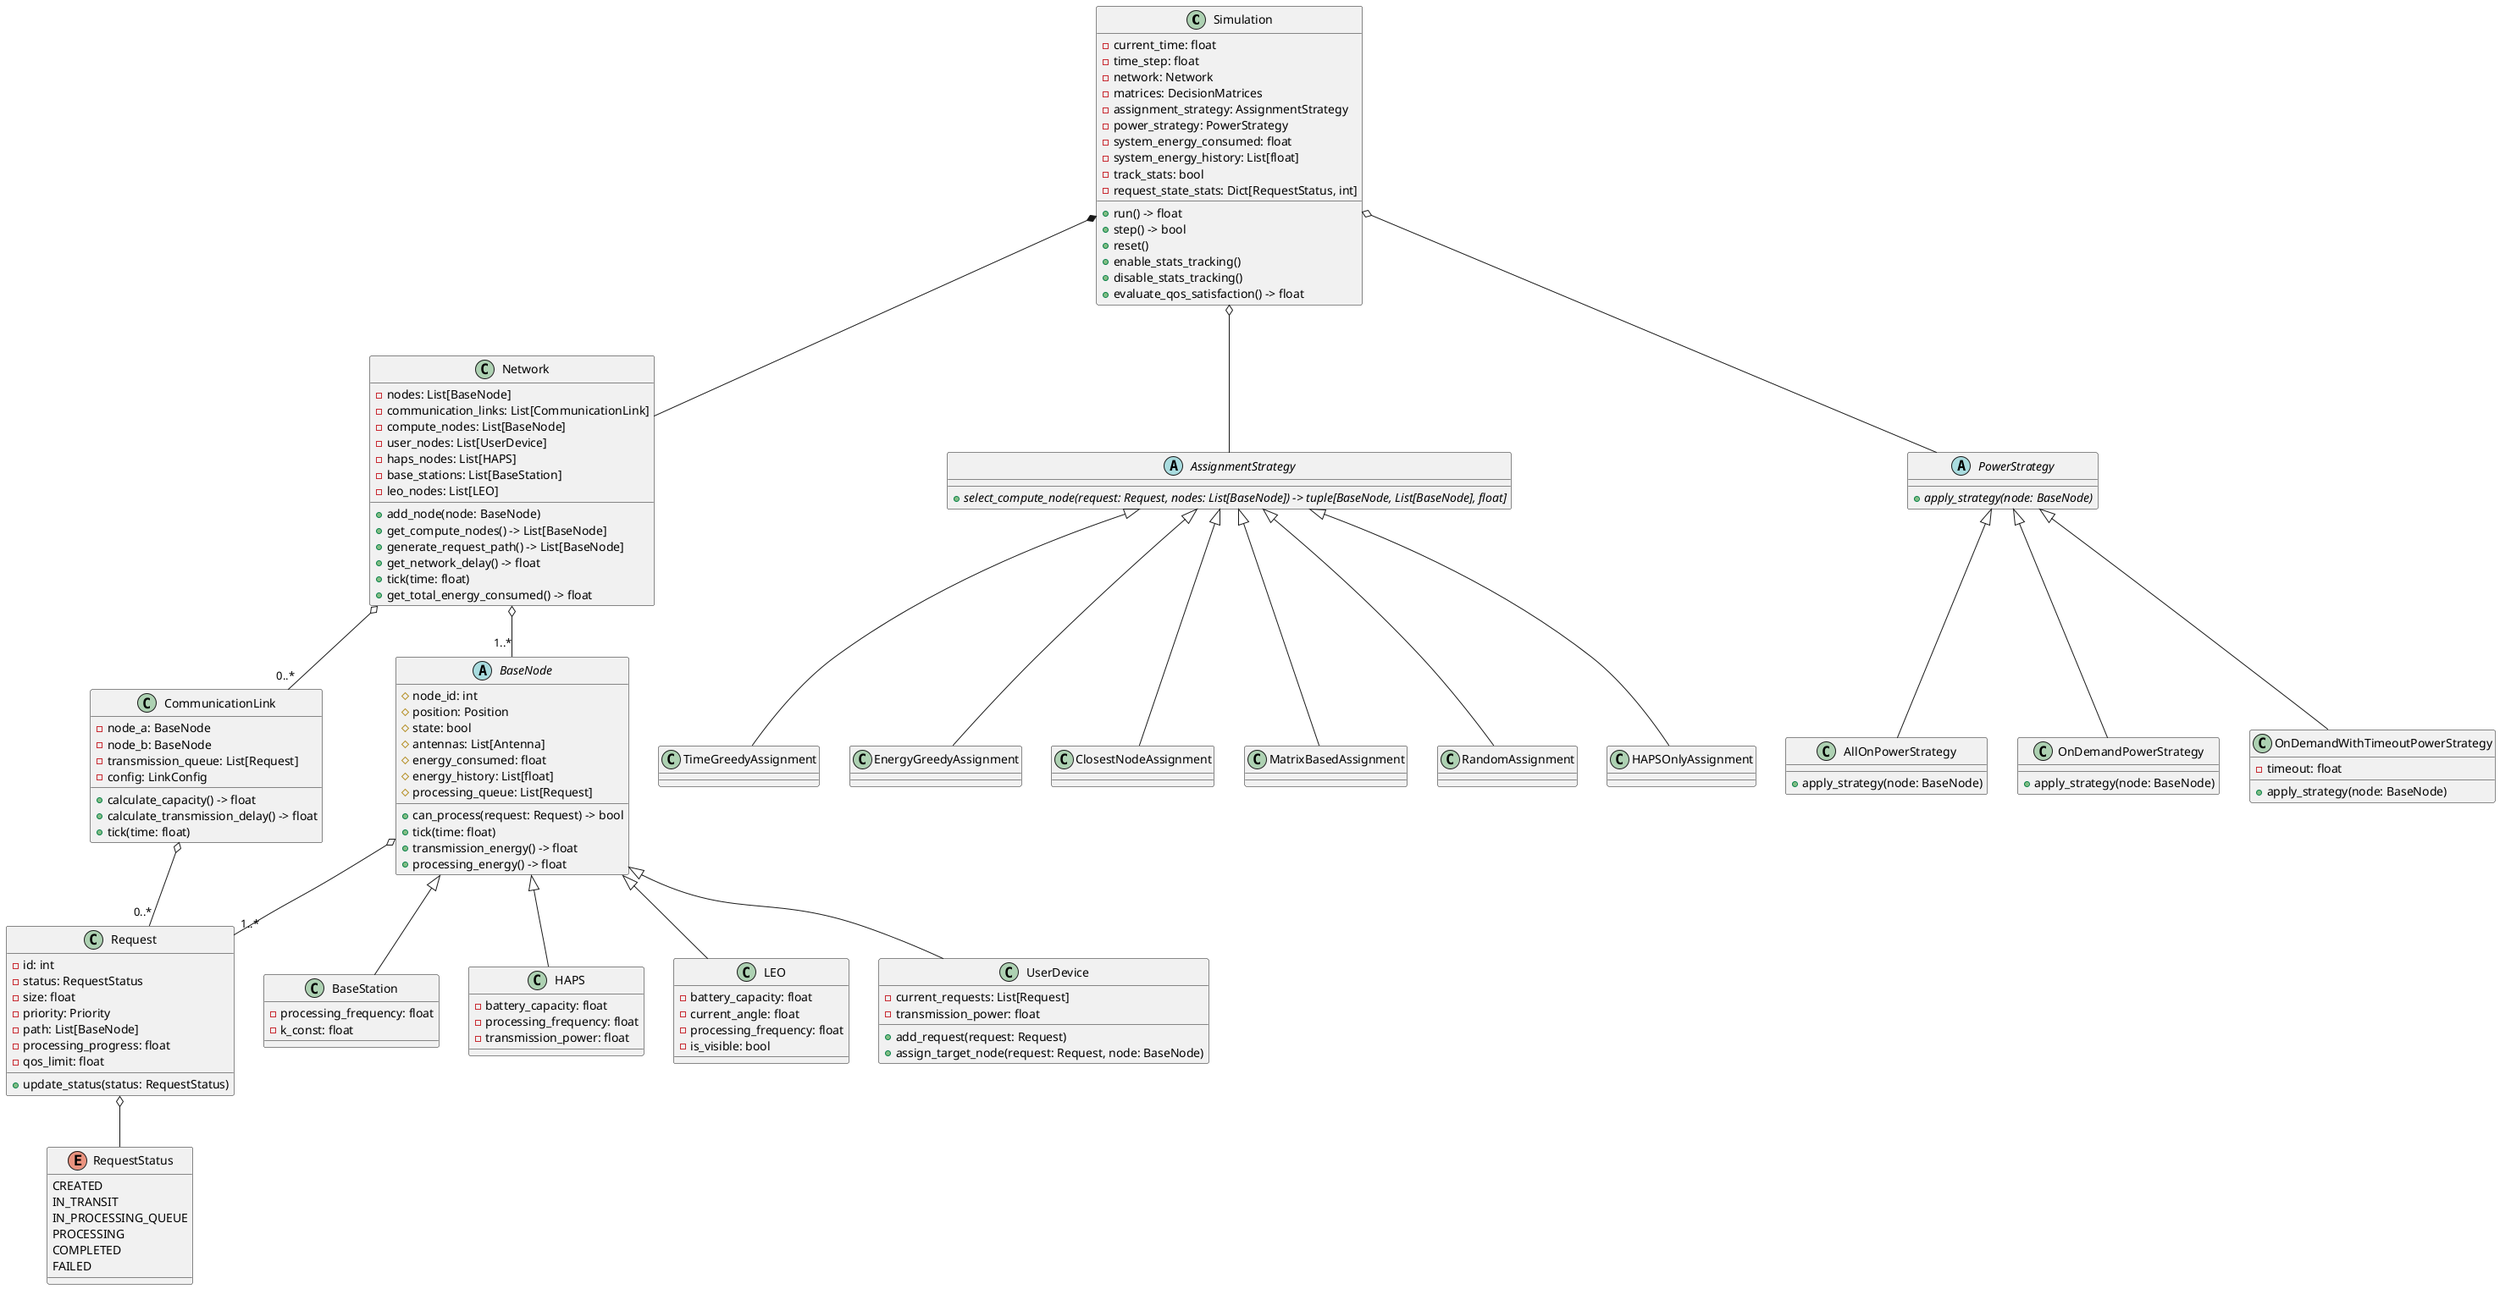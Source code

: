 @startuml class diagram

' Core Components
class Simulation {
  - current_time: float
  - time_step: float
  - network: Network
  - matrices: DecisionMatrices
  - assignment_strategy: AssignmentStrategy
  - power_strategy: PowerStrategy
  - system_energy_consumed: float
  - system_energy_history: List[float]
  - track_stats: bool
  - request_state_stats: Dict[RequestStatus, int]
  + run() -> float
  + step() -> bool
  + reset()
  + enable_stats_tracking()
  + disable_stats_tracking()
  + evaluate_qos_satisfaction() -> float
}

' Network Components
class Network {
  - nodes: List[BaseNode]
  - communication_links: List[CommunicationLink]
  - compute_nodes: List[BaseNode]
  - user_nodes: List[UserDevice]
  - haps_nodes: List[HAPS]
  - base_stations: List[BaseStation]
  - leo_nodes: List[LEO]
  + add_node(node: BaseNode)
  + get_compute_nodes() -> List[BaseNode]
  + generate_request_path() -> List[BaseNode]
  + get_network_delay() -> float
  + tick(time: float)
  + get_total_energy_consumed() -> float
}

abstract class BaseNode {
  # node_id: int
  # position: Position
  # state: bool
  # antennas: List[Antenna]
  # energy_consumed: float
  # energy_history: List[float]
  # processing_queue: List[Request]
  + can_process(request: Request) -> bool
  + tick(time: float)
  + transmission_energy() -> float
  + processing_energy() -> float
}

class Request {
  - id: int
  - status: RequestStatus
  - size: float
  - priority: Priority
  - path: List[BaseNode]
  - processing_progress: float
  - qos_limit: float
  + update_status(status: RequestStatus)
}

enum RequestStatus {
  CREATED
  IN_TRANSIT
  IN_PROCESSING_QUEUE
  PROCESSING
  COMPLETED
  FAILED
}

class CommunicationLink {
  - node_a: BaseNode
  - node_b: BaseNode
  - transmission_queue: List[Request]
  - config: LinkConfig
  + calculate_capacity() -> float
  + calculate_transmission_delay() -> float
  + tick(time: float)
}

' Node Types
class BaseStation extends BaseNode {
  - processing_frequency: float
  - k_const: float
}

class HAPS extends BaseNode {
  - battery_capacity: float
  - processing_frequency: float
  - transmission_power: float
}

class LEO extends BaseNode {
  - battery_capacity: float
  - current_angle: float
  - processing_frequency: float
  - is_visible: bool
}

class UserDevice extends BaseNode {
  - current_requests: List[Request]
  - transmission_power: float
  + add_request(request: Request)
  + assign_target_node(request: Request, node: BaseNode)
}

' Assignment Strategy Hierarchy
abstract class AssignmentStrategy {
  + {abstract} select_compute_node(request: Request, nodes: List[BaseNode]) -> tuple[BaseNode, List[BaseNode], float]
}

class TimeGreedyAssignment extends AssignmentStrategy
class EnergyGreedyAssignment extends AssignmentStrategy
class ClosestNodeAssignment extends AssignmentStrategy
class MatrixBasedAssignment extends AssignmentStrategy
class RandomAssignment extends AssignmentStrategy
class HAPSOnlyAssignment extends AssignmentStrategy

' Power Strategy Hierarchy
abstract class PowerStrategy {
  + {abstract} apply_strategy(node: BaseNode)
}

class AllOnPowerStrategy extends PowerStrategy {
  + apply_strategy(node: BaseNode)
}

class OnDemandPowerStrategy extends PowerStrategy {
  + apply_strategy(node: BaseNode)
}

class OnDemandWithTimeoutPowerStrategy extends PowerStrategy {
  - timeout: float
  + apply_strategy(node: BaseNode)
}

' Relationships
Simulation *-- Network
Simulation o-- AssignmentStrategy
Simulation o-- PowerStrategy
Network o-- "1..*" BaseNode
Network o-- "0..*" CommunicationLink
BaseNode o-- "1..*" Request
CommunicationLink o-- "0..*" Request
Request o-- RequestStatus

@enduml
